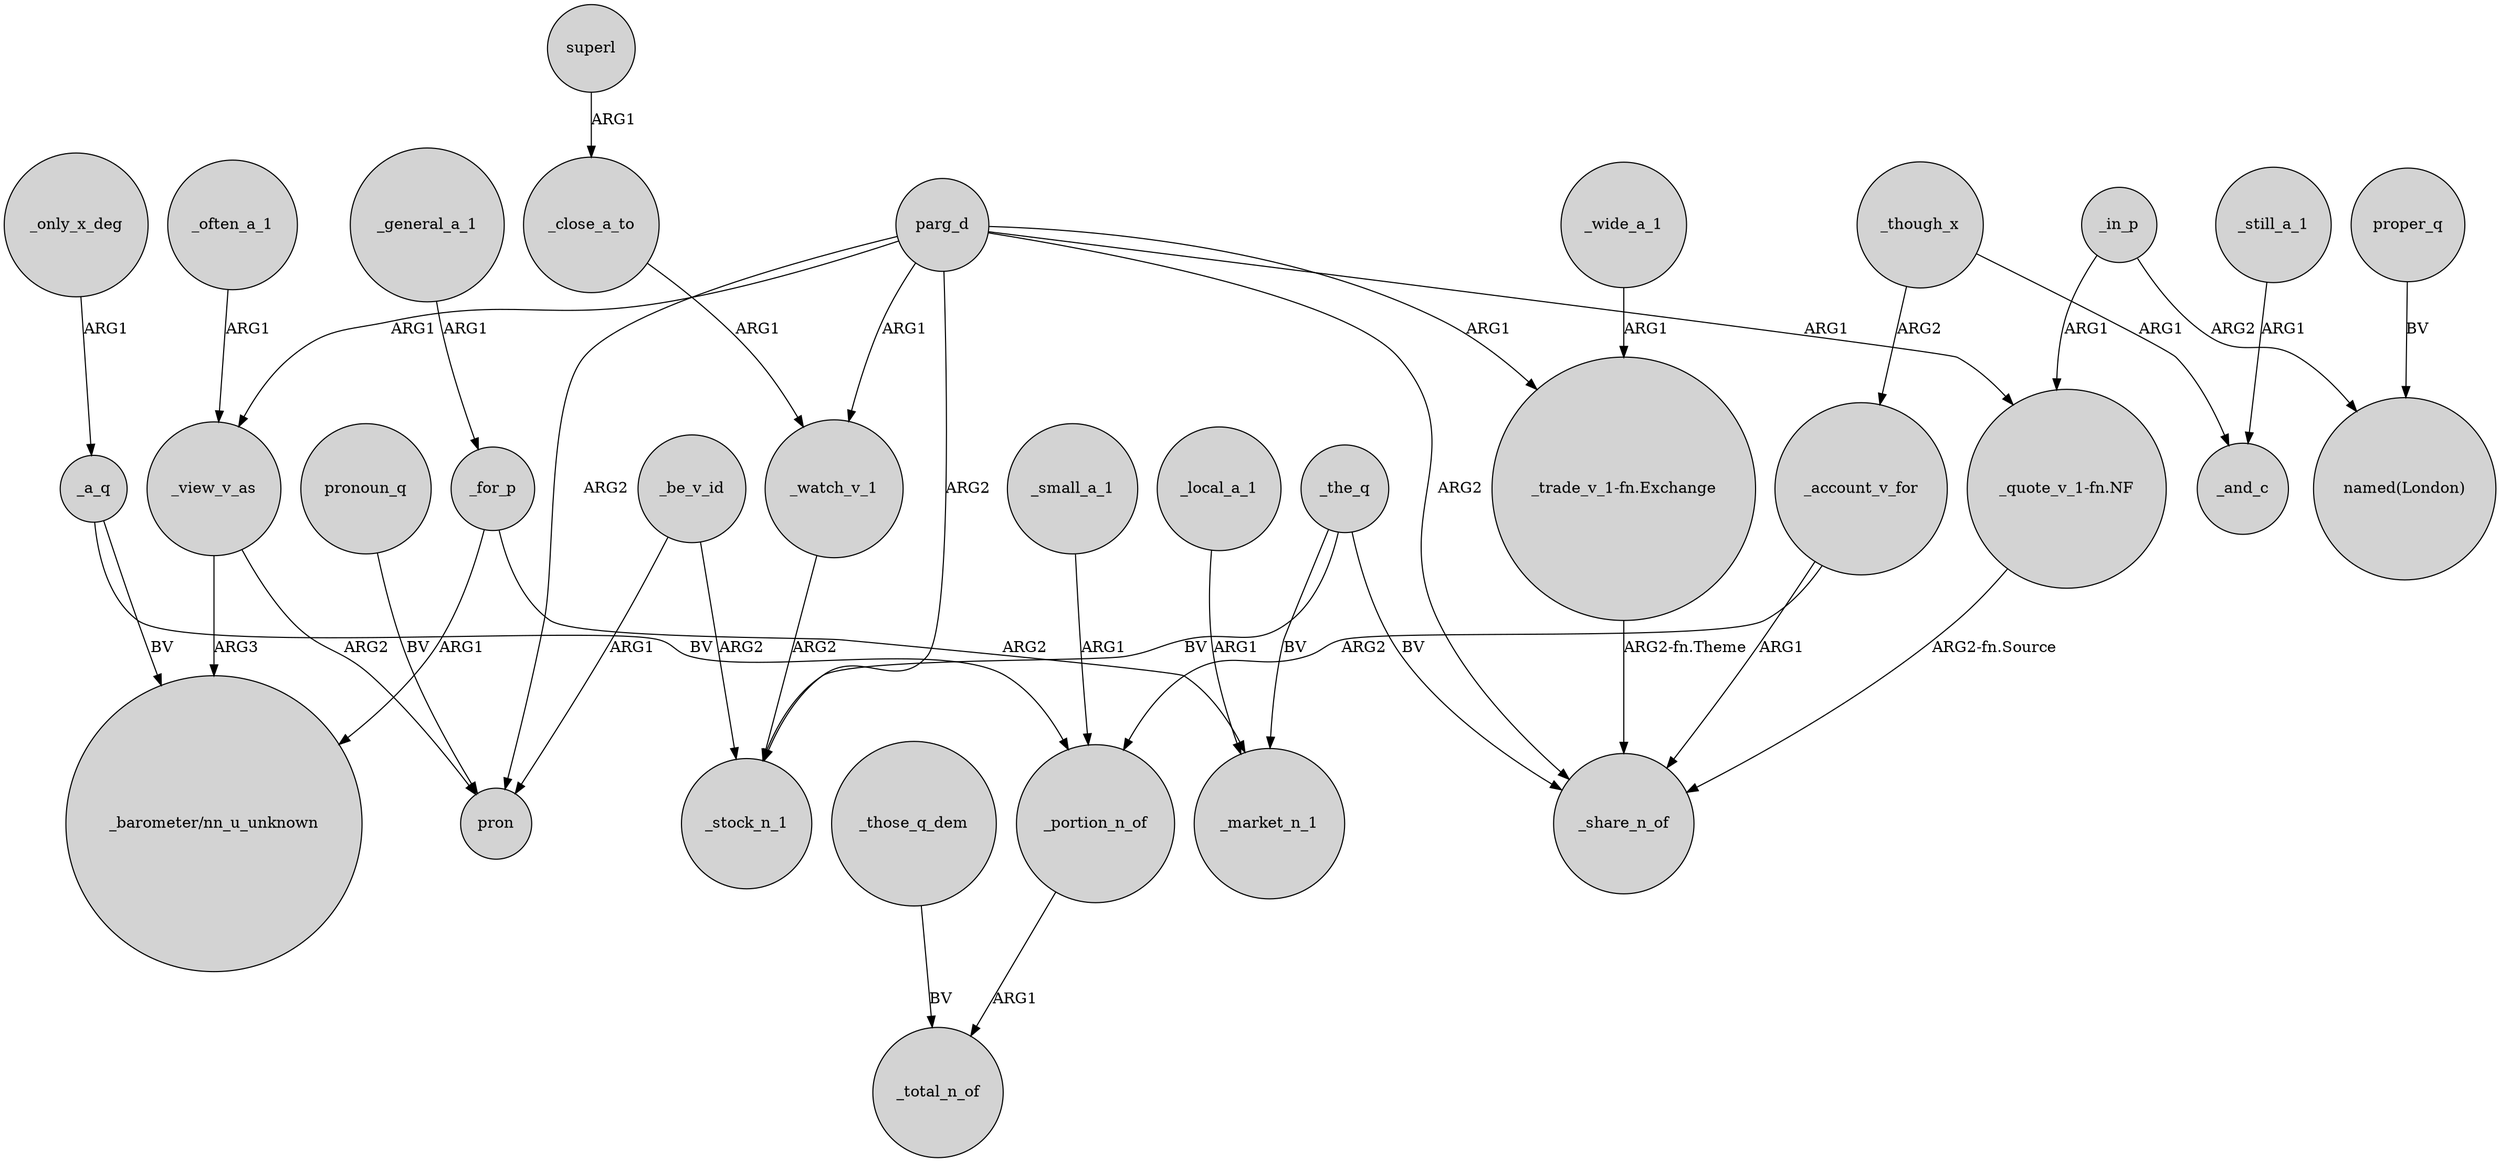 digraph {
	node [shape=circle style=filled]
	_for_p -> "_barometer/nn_u_unknown" [label=ARG1]
	_account_v_for -> _share_n_of [label=ARG1]
	_wide_a_1 -> "_trade_v_1-fn.Exchange" [label=ARG1]
	parg_d -> _share_n_of [label=ARG2]
	_often_a_1 -> _view_v_as [label=ARG1]
	_though_x -> _and_c [label=ARG1]
	parg_d -> "_trade_v_1-fn.Exchange" [label=ARG1]
	_in_p -> "named(London)" [label=ARG2]
	superl -> _close_a_to [label=ARG1]
	_the_q -> _stock_n_1 [label=BV]
	_those_q_dem -> _total_n_of [label=BV]
	_watch_v_1 -> _stock_n_1 [label=ARG2]
	_the_q -> _share_n_of [label=BV]
	_be_v_id -> pron [label=ARG1]
	_still_a_1 -> _and_c [label=ARG1]
	"_quote_v_1-fn.NF" -> _share_n_of [label="ARG2-fn.Source"]
	_account_v_for -> _portion_n_of [label=ARG2]
	parg_d -> "_quote_v_1-fn.NF" [label=ARG1]
	parg_d -> pron [label=ARG2]
	_local_a_1 -> _market_n_1 [label=ARG1]
	pronoun_q -> pron [label=BV]
	_portion_n_of -> _total_n_of [label=ARG1]
	_be_v_id -> _stock_n_1 [label=ARG2]
	_a_q -> "_barometer/nn_u_unknown" [label=BV]
	_view_v_as -> "_barometer/nn_u_unknown" [label=ARG3]
	_general_a_1 -> _for_p [label=ARG1]
	parg_d -> _watch_v_1 [label=ARG1]
	_only_x_deg -> _a_q [label=ARG1]
	_small_a_1 -> _portion_n_of [label=ARG1]
	_view_v_as -> pron [label=ARG2]
	proper_q -> "named(London)" [label=BV]
	_for_p -> _market_n_1 [label=ARG2]
	"_trade_v_1-fn.Exchange" -> _share_n_of [label="ARG2-fn.Theme"]
	parg_d -> _view_v_as [label=ARG1]
	_though_x -> _account_v_for [label=ARG2]
	_in_p -> "_quote_v_1-fn.NF" [label=ARG1]
	_the_q -> _market_n_1 [label=BV]
	_a_q -> _portion_n_of [label=BV]
	_close_a_to -> _watch_v_1 [label=ARG1]
	parg_d -> _stock_n_1 [label=ARG2]
}
